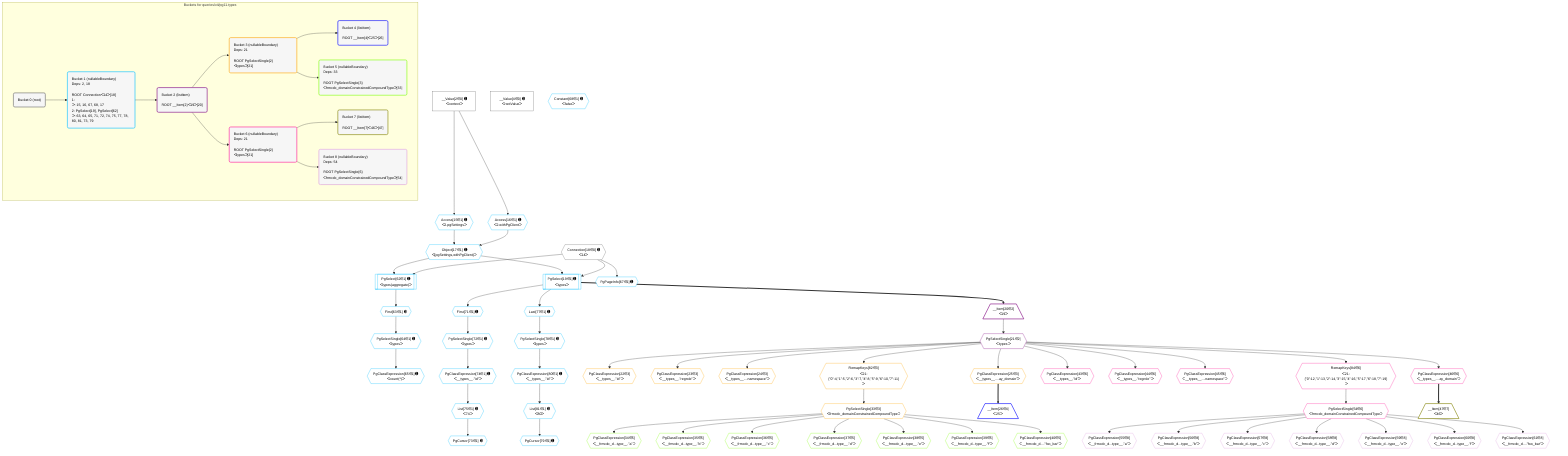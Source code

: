 %%{init: {'themeVariables': { 'fontSize': '12px'}}}%%
graph TD
    classDef path fill:#eee,stroke:#000,color:#000
    classDef plan fill:#fff,stroke-width:1px,color:#000
    classDef itemplan fill:#fff,stroke-width:2px,color:#000
    classDef unbatchedplan fill:#dff,stroke-width:1px,color:#000
    classDef sideeffectplan fill:#fcc,stroke-width:2px,color:#000
    classDef bucket fill:#f6f6f6,color:#000,stroke-width:2px,text-align:left


    %% plan dependencies
    __Value2["__Value[2∈0] ➊<br />ᐸcontextᐳ"]:::plan
    __Value4["__Value[4∈0] ➊<br />ᐸrootValueᐳ"]:::plan
    Connection18{{"Connection[18∈0] ➊<br />ᐸ14ᐳ"}}:::plan
    Object17{{"Object[17∈1] ➊<br />ᐸ{pgSettings,withPgClient}ᐳ"}}:::plan
    Access15{{"Access[15∈1] ➊<br />ᐸ2.pgSettingsᐳ"}}:::plan
    Access16{{"Access[16∈1] ➊<br />ᐸ2.withPgClientᐳ"}}:::plan
    Access15 & Access16 --> Object17
    PgSelect19[["PgSelect[19∈1] ➊<br />ᐸtypesᐳ"]]:::plan
    Object17 & Connection18 --> PgSelect19
    PgSelect62[["PgSelect[62∈1] ➊<br />ᐸtypes(aggregate)ᐳ"]]:::plan
    Object17 & Connection18 --> PgSelect62
    __Value2 --> Access15
    __Value2 --> Access16
    First63{{"First[63∈1] ➊"}}:::plan
    PgSelect62 --> First63
    PgSelectSingle64{{"PgSelectSingle[64∈1] ➊<br />ᐸtypesᐳ"}}:::plan
    First63 --> PgSelectSingle64
    PgClassExpression65{{"PgClassExpression[65∈1] ➊<br />ᐸcount(*)ᐳ"}}:::plan
    PgSelectSingle64 --> PgClassExpression65
    PgPageInfo67{{"PgPageInfo[67∈1] ➊"}}:::plan
    Connection18 --> PgPageInfo67
    First71{{"First[71∈1] ➊"}}:::plan
    PgSelect19 --> First71
    PgSelectSingle72{{"PgSelectSingle[72∈1] ➊<br />ᐸtypesᐳ"}}:::plan
    First71 --> PgSelectSingle72
    PgCursor73{{"PgCursor[73∈1] ➊"}}:::plan
    List75{{"List[75∈1] ➊<br />ᐸ74ᐳ"}}:::plan
    List75 --> PgCursor73
    PgClassExpression74{{"PgClassExpression[74∈1] ➊<br />ᐸ__types__.”id”ᐳ"}}:::plan
    PgSelectSingle72 --> PgClassExpression74
    PgClassExpression74 --> List75
    Last77{{"Last[77∈1] ➊"}}:::plan
    PgSelect19 --> Last77
    PgSelectSingle78{{"PgSelectSingle[78∈1] ➊<br />ᐸtypesᐳ"}}:::plan
    Last77 --> PgSelectSingle78
    PgCursor79{{"PgCursor[79∈1] ➊"}}:::plan
    List81{{"List[81∈1] ➊<br />ᐸ80ᐳ"}}:::plan
    List81 --> PgCursor79
    PgClassExpression80{{"PgClassExpression[80∈1] ➊<br />ᐸ__types__.”id”ᐳ"}}:::plan
    PgSelectSingle78 --> PgClassExpression80
    PgClassExpression80 --> List81
    Constant68{{"Constant[68∈1] ➊<br />ᐸfalseᐳ"}}:::plan
    __Item20[/"__Item[20∈2]<br />ᐸ19ᐳ"\]:::itemplan
    PgSelect19 ==> __Item20
    PgSelectSingle21{{"PgSelectSingle[21∈2]<br />ᐸtypesᐳ"}}:::plan
    __Item20 --> PgSelectSingle21
    PgClassExpression22{{"PgClassExpression[22∈3]<br />ᐸ__types__.”id”ᐳ"}}:::plan
    PgSelectSingle21 --> PgClassExpression22
    PgClassExpression23{{"PgClassExpression[23∈3]<br />ᐸ__types__.”regrole”ᐳ"}}:::plan
    PgSelectSingle21 --> PgClassExpression23
    PgClassExpression24{{"PgClassExpression[24∈3]<br />ᐸ__types__....namespace”ᐳ"}}:::plan
    PgSelectSingle21 --> PgClassExpression24
    PgClassExpression25{{"PgClassExpression[25∈3]<br />ᐸ__types__....ay_domain”ᐳ"}}:::plan
    PgSelectSingle21 --> PgClassExpression25
    PgSelectSingle33{{"PgSelectSingle[33∈3]<br />ᐸfrmcdc_domainConstrainedCompoundTypeᐳ"}}:::plan
    RemapKeys82{{"RemapKeys[82∈3]<br />ᐸ21:{”0”:4,”1”:5,”2”:6,”3”:7,”4”:8,”5”:9,”6”:10,”7”:11}ᐳ"}}:::plan
    RemapKeys82 --> PgSelectSingle33
    PgSelectSingle21 --> RemapKeys82
    __Item26[/"__Item[26∈4]<br />ᐸ25ᐳ"\]:::itemplan
    PgClassExpression25 ==> __Item26
    PgClassExpression34{{"PgClassExpression[34∈5]<br />ᐸ__frmcdc_d...type__.”a”ᐳ"}}:::plan
    PgSelectSingle33 --> PgClassExpression34
    PgClassExpression35{{"PgClassExpression[35∈5]<br />ᐸ__frmcdc_d...type__.”b”ᐳ"}}:::plan
    PgSelectSingle33 --> PgClassExpression35
    PgClassExpression36{{"PgClassExpression[36∈5]<br />ᐸ__frmcdc_d...type__.”c”ᐳ"}}:::plan
    PgSelectSingle33 --> PgClassExpression36
    PgClassExpression37{{"PgClassExpression[37∈5]<br />ᐸ__frmcdc_d...type__.”d”ᐳ"}}:::plan
    PgSelectSingle33 --> PgClassExpression37
    PgClassExpression38{{"PgClassExpression[38∈5]<br />ᐸ__frmcdc_d...type__.”e”ᐳ"}}:::plan
    PgSelectSingle33 --> PgClassExpression38
    PgClassExpression39{{"PgClassExpression[39∈5]<br />ᐸ__frmcdc_d...type__.”f”ᐳ"}}:::plan
    PgSelectSingle33 --> PgClassExpression39
    PgClassExpression40{{"PgClassExpression[40∈5]<br />ᐸ__frmcdc_d....”foo_bar”ᐳ"}}:::plan
    PgSelectSingle33 --> PgClassExpression40
    PgClassExpression43{{"PgClassExpression[43∈6]<br />ᐸ__types__.”id”ᐳ"}}:::plan
    PgSelectSingle21 --> PgClassExpression43
    PgClassExpression44{{"PgClassExpression[44∈6]<br />ᐸ__types__.”regrole”ᐳ"}}:::plan
    PgSelectSingle21 --> PgClassExpression44
    PgClassExpression45{{"PgClassExpression[45∈6]<br />ᐸ__types__....namespace”ᐳ"}}:::plan
    PgSelectSingle21 --> PgClassExpression45
    PgClassExpression46{{"PgClassExpression[46∈6]<br />ᐸ__types__....ay_domain”ᐳ"}}:::plan
    PgSelectSingle21 --> PgClassExpression46
    PgSelectSingle54{{"PgSelectSingle[54∈6]<br />ᐸfrmcdc_domainConstrainedCompoundTypeᐳ"}}:::plan
    RemapKeys84{{"RemapKeys[84∈6]<br />ᐸ21:{”0”:12,”1”:13,”2”:14,”3”:15,”4”:16,”5”:17,”6”:18,”7”:19}ᐳ"}}:::plan
    RemapKeys84 --> PgSelectSingle54
    PgSelectSingle21 --> RemapKeys84
    __Item47[/"__Item[47∈7]<br />ᐸ46ᐳ"\]:::itemplan
    PgClassExpression46 ==> __Item47
    PgClassExpression55{{"PgClassExpression[55∈8]<br />ᐸ__frmcdc_d...type__.”a”ᐳ"}}:::plan
    PgSelectSingle54 --> PgClassExpression55
    PgClassExpression56{{"PgClassExpression[56∈8]<br />ᐸ__frmcdc_d...type__.”b”ᐳ"}}:::plan
    PgSelectSingle54 --> PgClassExpression56
    PgClassExpression57{{"PgClassExpression[57∈8]<br />ᐸ__frmcdc_d...type__.”c”ᐳ"}}:::plan
    PgSelectSingle54 --> PgClassExpression57
    PgClassExpression58{{"PgClassExpression[58∈8]<br />ᐸ__frmcdc_d...type__.”d”ᐳ"}}:::plan
    PgSelectSingle54 --> PgClassExpression58
    PgClassExpression59{{"PgClassExpression[59∈8]<br />ᐸ__frmcdc_d...type__.”e”ᐳ"}}:::plan
    PgSelectSingle54 --> PgClassExpression59
    PgClassExpression60{{"PgClassExpression[60∈8]<br />ᐸ__frmcdc_d...type__.”f”ᐳ"}}:::plan
    PgSelectSingle54 --> PgClassExpression60
    PgClassExpression61{{"PgClassExpression[61∈8]<br />ᐸ__frmcdc_d....”foo_bar”ᐳ"}}:::plan
    PgSelectSingle54 --> PgClassExpression61

    %% define steps

    subgraph "Buckets for queries/v4/pg11.types"
    Bucket0("Bucket 0 (root)"):::bucket
    classDef bucket0 stroke:#696969
    class Bucket0,__Value2,__Value4,Connection18 bucket0
    Bucket1("Bucket 1 (nullableBoundary)<br />Deps: 2, 18<br /><br />ROOT Connectionᐸ14ᐳ[18]<br />1: <br />ᐳ: 15, 16, 67, 68, 17<br />2: PgSelect[19], PgSelect[62]<br />ᐳ: 63, 64, 65, 71, 72, 74, 75, 77, 78, 80, 81, 73, 79"):::bucket
    classDef bucket1 stroke:#00bfff
    class Bucket1,Access15,Access16,Object17,PgSelect19,PgSelect62,First63,PgSelectSingle64,PgClassExpression65,PgPageInfo67,Constant68,First71,PgSelectSingle72,PgCursor73,PgClassExpression74,List75,Last77,PgSelectSingle78,PgCursor79,PgClassExpression80,List81 bucket1
    Bucket2("Bucket 2 (listItem)<br /><br />ROOT __Item{2}ᐸ19ᐳ[20]"):::bucket
    classDef bucket2 stroke:#7f007f
    class Bucket2,__Item20,PgSelectSingle21 bucket2
    Bucket3("Bucket 3 (nullableBoundary)<br />Deps: 21<br /><br />ROOT PgSelectSingle{2}ᐸtypesᐳ[21]"):::bucket
    classDef bucket3 stroke:#ffa500
    class Bucket3,PgClassExpression22,PgClassExpression23,PgClassExpression24,PgClassExpression25,PgSelectSingle33,RemapKeys82 bucket3
    Bucket4("Bucket 4 (listItem)<br /><br />ROOT __Item{4}ᐸ25ᐳ[26]"):::bucket
    classDef bucket4 stroke:#0000ff
    class Bucket4,__Item26 bucket4
    Bucket5("Bucket 5 (nullableBoundary)<br />Deps: 33<br /><br />ROOT PgSelectSingle{3}ᐸfrmcdc_domainConstrainedCompoundTypeᐳ[33]"):::bucket
    classDef bucket5 stroke:#7fff00
    class Bucket5,PgClassExpression34,PgClassExpression35,PgClassExpression36,PgClassExpression37,PgClassExpression38,PgClassExpression39,PgClassExpression40 bucket5
    Bucket6("Bucket 6 (nullableBoundary)<br />Deps: 21<br /><br />ROOT PgSelectSingle{2}ᐸtypesᐳ[21]"):::bucket
    classDef bucket6 stroke:#ff1493
    class Bucket6,PgClassExpression43,PgClassExpression44,PgClassExpression45,PgClassExpression46,PgSelectSingle54,RemapKeys84 bucket6
    Bucket7("Bucket 7 (listItem)<br /><br />ROOT __Item{7}ᐸ46ᐳ[47]"):::bucket
    classDef bucket7 stroke:#808000
    class Bucket7,__Item47 bucket7
    Bucket8("Bucket 8 (nullableBoundary)<br />Deps: 54<br /><br />ROOT PgSelectSingle{6}ᐸfrmcdc_domainConstrainedCompoundTypeᐳ[54]"):::bucket
    classDef bucket8 stroke:#dda0dd
    class Bucket8,PgClassExpression55,PgClassExpression56,PgClassExpression57,PgClassExpression58,PgClassExpression59,PgClassExpression60,PgClassExpression61 bucket8
    Bucket0 --> Bucket1
    Bucket1 --> Bucket2
    Bucket2 --> Bucket3 & Bucket6
    Bucket3 --> Bucket4 & Bucket5
    Bucket6 --> Bucket7 & Bucket8
    end